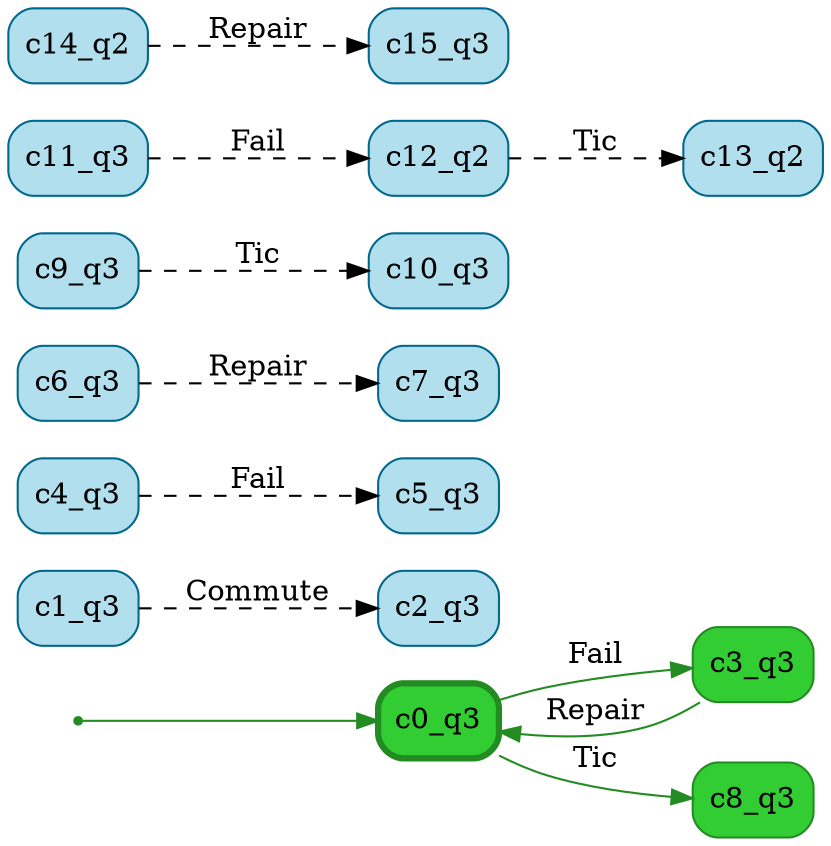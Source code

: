 digraph g {

	rankdir="LR"

	__invisible__[shape="point", color="forestgreen"]
	c0_q3[label="c0_q3", shape="box", style="rounded, filled", color="forestgreen", fillcolor="limegreen", penwidth=3] // Initial
	c3_q3[label="c3_q3", shape="box", style="rounded, filled", color="forestgreen", fillcolor="limegreen"]
	c8_q3[label="c8_q3", shape="box", style="rounded, filled", color="forestgreen", fillcolor="limegreen"]
	c1_q3[label="c1_q3", shape="box", style="rounded, filled", color="deepskyblue4", fillcolor="lightblue2"]
	c2_q3[label="c2_q3", shape="box", style="rounded, filled", color="deepskyblue4", fillcolor="lightblue2"]
	c4_q3[label="c4_q3", shape="box", style="rounded, filled", color="deepskyblue4", fillcolor="lightblue2"]
	c5_q3[label="c5_q3", shape="box", style="rounded, filled", color="deepskyblue4", fillcolor="lightblue2"]
	c6_q3[label="c6_q3", shape="box", style="rounded, filled", color="deepskyblue4", fillcolor="lightblue2"]
	c7_q3[label="c7_q3", shape="box", style="rounded, filled", color="deepskyblue4", fillcolor="lightblue2"]
	c9_q3[label="c9_q3", shape="box", style="rounded, filled", color="deepskyblue4", fillcolor="lightblue2"]
	c10_q3[label="c10_q3", shape="box", style="rounded, filled", color="deepskyblue4", fillcolor="lightblue2"]
	c11_q3[label="c11_q3", shape="box", style="rounded, filled", color="deepskyblue4", fillcolor="lightblue2"]
	c12_q2[label="c12_q2", shape="box", style="rounded, filled", color="deepskyblue4", fillcolor="lightblue2"]
	c13_q2[label="c13_q2", shape="box", style="rounded, filled", color="deepskyblue4", fillcolor="lightblue2"]
	c14_q2[label="c14_q2", shape="box", style="rounded, filled", color="deepskyblue4", fillcolor="lightblue2"]
	c15_q3[label="c15_q3", shape="box", style="rounded, filled", color="deepskyblue4", fillcolor="lightblue2"]

	__invisible__ -> c0_q3[color="forestgreen"]
	c0_q3 -> c3_q3[label="Fail", color="forestgreen"]
	c3_q3 -> c0_q3[label="Repair", color="forestgreen"]
	c0_q3 -> c8_q3[label="Tic", color="forestgreen"]
	c1_q3 -> c2_q3[label="Commute", color="black", style="dashed"]
	c4_q3 -> c5_q3[label="Fail", color="black", style="dashed"]
	c6_q3 -> c7_q3[label="Repair", color="black", style="dashed"]
	c9_q3 -> c10_q3[label="Tic", color="black", style="dashed"]
	c11_q3 -> c12_q2[label="Fail", color="black", style="dashed"]
	c12_q2 -> c13_q2[label="Tic", color="black", style="dashed"]
	c14_q2 -> c15_q3[label="Repair", color="black", style="dashed"]

}
